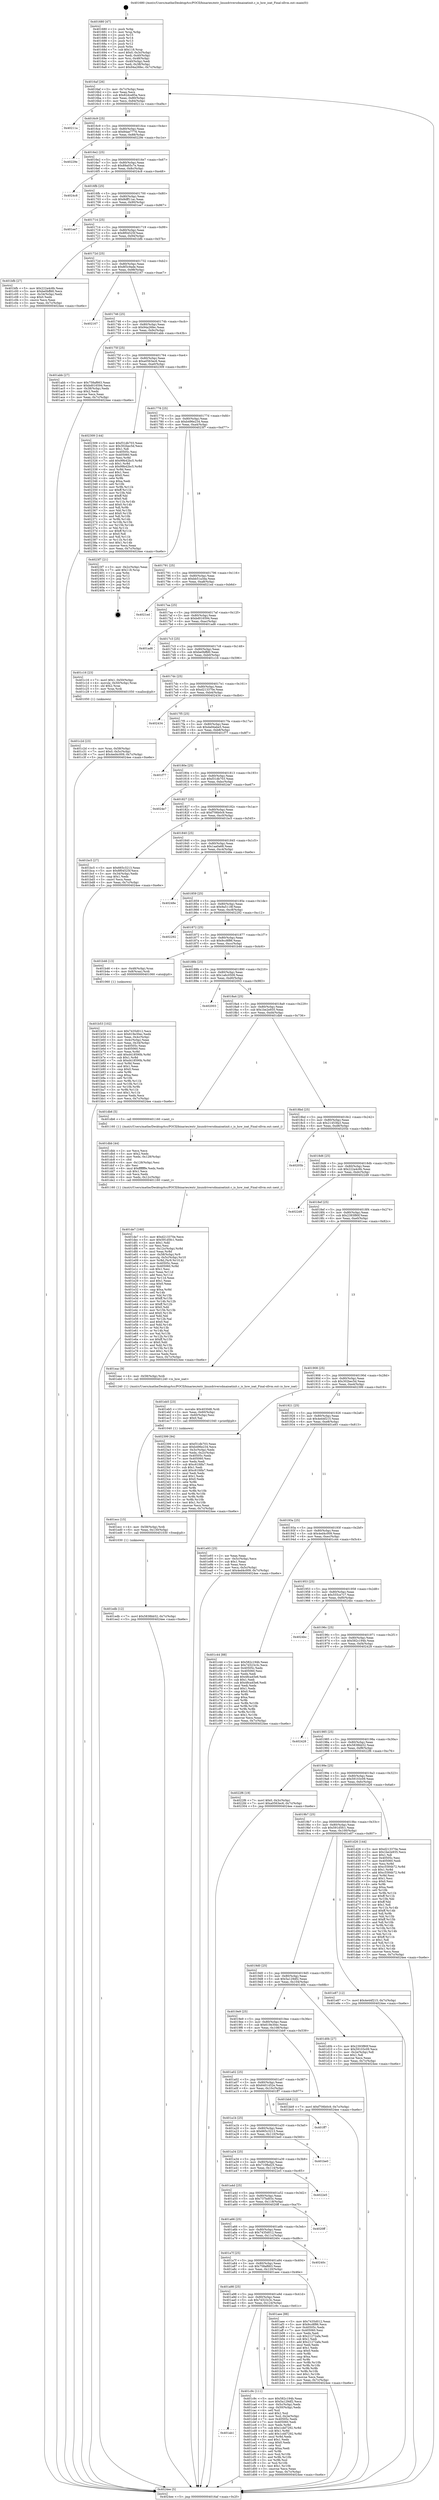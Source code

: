 digraph "0x401680" {
  label = "0x401680 (/mnt/c/Users/mathe/Desktop/tcc/POCII/binaries/extr_linuxdriversdmaioatinit.c_is_hsw_ioat_Final-ollvm.out::main(0))"
  labelloc = "t"
  node[shape=record]

  Entry [label="",width=0.3,height=0.3,shape=circle,fillcolor=black,style=filled]
  "0x4016af" [label="{
     0x4016af [26]\l
     | [instrs]\l
     &nbsp;&nbsp;0x4016af \<+3\>: mov -0x7c(%rbp),%eax\l
     &nbsp;&nbsp;0x4016b2 \<+2\>: mov %eax,%ecx\l
     &nbsp;&nbsp;0x4016b4 \<+6\>: sub $0x82dce85a,%ecx\l
     &nbsp;&nbsp;0x4016ba \<+3\>: mov %eax,-0x80(%rbp)\l
     &nbsp;&nbsp;0x4016bd \<+6\>: mov %ecx,-0x84(%rbp)\l
     &nbsp;&nbsp;0x4016c3 \<+6\>: je 000000000040211a \<main+0xa9a\>\l
  }"]
  "0x40211a" [label="{
     0x40211a\l
  }", style=dashed]
  "0x4016c9" [label="{
     0x4016c9 [25]\l
     | [instrs]\l
     &nbsp;&nbsp;0x4016c9 \<+5\>: jmp 00000000004016ce \<main+0x4e\>\l
     &nbsp;&nbsp;0x4016ce \<+3\>: mov -0x80(%rbp),%eax\l
     &nbsp;&nbsp;0x4016d1 \<+5\>: sub $0x84ae7776,%eax\l
     &nbsp;&nbsp;0x4016d6 \<+6\>: mov %eax,-0x88(%rbp)\l
     &nbsp;&nbsp;0x4016dc \<+6\>: je 000000000040229e \<main+0xc1e\>\l
  }"]
  Exit [label="",width=0.3,height=0.3,shape=circle,fillcolor=black,style=filled,peripheries=2]
  "0x40229e" [label="{
     0x40229e\l
  }", style=dashed]
  "0x4016e2" [label="{
     0x4016e2 [25]\l
     | [instrs]\l
     &nbsp;&nbsp;0x4016e2 \<+5\>: jmp 00000000004016e7 \<main+0x67\>\l
     &nbsp;&nbsp;0x4016e7 \<+3\>: mov -0x80(%rbp),%eax\l
     &nbsp;&nbsp;0x4016ea \<+5\>: sub $0x89a05c7e,%eax\l
     &nbsp;&nbsp;0x4016ef \<+6\>: mov %eax,-0x8c(%rbp)\l
     &nbsp;&nbsp;0x4016f5 \<+6\>: je 00000000004024c8 \<main+0xe48\>\l
  }"]
  "0x401edb" [label="{
     0x401edb [12]\l
     | [instrs]\l
     &nbsp;&nbsp;0x401edb \<+7\>: movl $0x5838bb52,-0x7c(%rbp)\l
     &nbsp;&nbsp;0x401ee2 \<+5\>: jmp 00000000004024ee \<main+0xe6e\>\l
  }"]
  "0x4024c8" [label="{
     0x4024c8\l
  }", style=dashed]
  "0x4016fb" [label="{
     0x4016fb [25]\l
     | [instrs]\l
     &nbsp;&nbsp;0x4016fb \<+5\>: jmp 0000000000401700 \<main+0x80\>\l
     &nbsp;&nbsp;0x401700 \<+3\>: mov -0x80(%rbp),%eax\l
     &nbsp;&nbsp;0x401703 \<+5\>: sub $0x8dff11ac,%eax\l
     &nbsp;&nbsp;0x401708 \<+6\>: mov %eax,-0x90(%rbp)\l
     &nbsp;&nbsp;0x40170e \<+6\>: je 0000000000401ee7 \<main+0x867\>\l
  }"]
  "0x401ecc" [label="{
     0x401ecc [15]\l
     | [instrs]\l
     &nbsp;&nbsp;0x401ecc \<+4\>: mov -0x58(%rbp),%rdi\l
     &nbsp;&nbsp;0x401ed0 \<+6\>: mov %eax,-0x130(%rbp)\l
     &nbsp;&nbsp;0x401ed6 \<+5\>: call 0000000000401030 \<free@plt\>\l
     | [calls]\l
     &nbsp;&nbsp;0x401030 \{1\} (unknown)\l
  }"]
  "0x401ee7" [label="{
     0x401ee7\l
  }", style=dashed]
  "0x401714" [label="{
     0x401714 [25]\l
     | [instrs]\l
     &nbsp;&nbsp;0x401714 \<+5\>: jmp 0000000000401719 \<main+0x99\>\l
     &nbsp;&nbsp;0x401719 \<+3\>: mov -0x80(%rbp),%eax\l
     &nbsp;&nbsp;0x40171c \<+5\>: sub $0x8f04525f,%eax\l
     &nbsp;&nbsp;0x401721 \<+6\>: mov %eax,-0x94(%rbp)\l
     &nbsp;&nbsp;0x401727 \<+6\>: je 0000000000401bfb \<main+0x57b\>\l
  }"]
  "0x401eb5" [label="{
     0x401eb5 [23]\l
     | [instrs]\l
     &nbsp;&nbsp;0x401eb5 \<+10\>: movabs $0x4030d6,%rdi\l
     &nbsp;&nbsp;0x401ebf \<+3\>: mov %eax,-0x60(%rbp)\l
     &nbsp;&nbsp;0x401ec2 \<+3\>: mov -0x60(%rbp),%esi\l
     &nbsp;&nbsp;0x401ec5 \<+2\>: mov $0x0,%al\l
     &nbsp;&nbsp;0x401ec7 \<+5\>: call 0000000000401040 \<printf@plt\>\l
     | [calls]\l
     &nbsp;&nbsp;0x401040 \{1\} (unknown)\l
  }"]
  "0x401bfb" [label="{
     0x401bfb [27]\l
     | [instrs]\l
     &nbsp;&nbsp;0x401bfb \<+5\>: mov $0x222a4c6b,%eax\l
     &nbsp;&nbsp;0x401c00 \<+5\>: mov $0xbe0bffd0,%ecx\l
     &nbsp;&nbsp;0x401c05 \<+3\>: mov -0x34(%rbp),%edx\l
     &nbsp;&nbsp;0x401c08 \<+3\>: cmp $0x0,%edx\l
     &nbsp;&nbsp;0x401c0b \<+3\>: cmove %ecx,%eax\l
     &nbsp;&nbsp;0x401c0e \<+3\>: mov %eax,-0x7c(%rbp)\l
     &nbsp;&nbsp;0x401c11 \<+5\>: jmp 00000000004024ee \<main+0xe6e\>\l
  }"]
  "0x40172d" [label="{
     0x40172d [25]\l
     | [instrs]\l
     &nbsp;&nbsp;0x40172d \<+5\>: jmp 0000000000401732 \<main+0xb2\>\l
     &nbsp;&nbsp;0x401732 \<+3\>: mov -0x80(%rbp),%eax\l
     &nbsp;&nbsp;0x401735 \<+5\>: sub $0x8f3c9ade,%eax\l
     &nbsp;&nbsp;0x40173a \<+6\>: mov %eax,-0x98(%rbp)\l
     &nbsp;&nbsp;0x401740 \<+6\>: je 0000000000402167 \<main+0xae7\>\l
  }"]
  "0x401de7" [label="{
     0x401de7 [160]\l
     | [instrs]\l
     &nbsp;&nbsp;0x401de7 \<+5\>: mov $0xd213370e,%ecx\l
     &nbsp;&nbsp;0x401dec \<+5\>: mov $0x591d5fc1,%edx\l
     &nbsp;&nbsp;0x401df1 \<+3\>: mov $0x1,%dil\l
     &nbsp;&nbsp;0x401df4 \<+2\>: xor %esi,%esi\l
     &nbsp;&nbsp;0x401df6 \<+7\>: mov -0x12c(%rbp),%r8d\l
     &nbsp;&nbsp;0x401dfd \<+4\>: imul %eax,%r8d\l
     &nbsp;&nbsp;0x401e01 \<+4\>: mov -0x58(%rbp),%r9\l
     &nbsp;&nbsp;0x401e05 \<+4\>: movslq -0x5c(%rbp),%r10\l
     &nbsp;&nbsp;0x401e09 \<+4\>: mov %r8d,(%r9,%r10,4)\l
     &nbsp;&nbsp;0x401e0d \<+7\>: mov 0x40505c,%eax\l
     &nbsp;&nbsp;0x401e14 \<+8\>: mov 0x405060,%r8d\l
     &nbsp;&nbsp;0x401e1c \<+3\>: sub $0x1,%esi\l
     &nbsp;&nbsp;0x401e1f \<+3\>: mov %eax,%r11d\l
     &nbsp;&nbsp;0x401e22 \<+3\>: add %esi,%r11d\l
     &nbsp;&nbsp;0x401e25 \<+4\>: imul %r11d,%eax\l
     &nbsp;&nbsp;0x401e29 \<+3\>: and $0x1,%eax\l
     &nbsp;&nbsp;0x401e2c \<+3\>: cmp $0x0,%eax\l
     &nbsp;&nbsp;0x401e2f \<+3\>: sete %bl\l
     &nbsp;&nbsp;0x401e32 \<+4\>: cmp $0xa,%r8d\l
     &nbsp;&nbsp;0x401e36 \<+4\>: setl %r14b\l
     &nbsp;&nbsp;0x401e3a \<+3\>: mov %bl,%r15b\l
     &nbsp;&nbsp;0x401e3d \<+4\>: xor $0xff,%r15b\l
     &nbsp;&nbsp;0x401e41 \<+3\>: mov %r14b,%r12b\l
     &nbsp;&nbsp;0x401e44 \<+4\>: xor $0xff,%r12b\l
     &nbsp;&nbsp;0x401e48 \<+4\>: xor $0x0,%dil\l
     &nbsp;&nbsp;0x401e4c \<+3\>: mov %r15b,%r13b\l
     &nbsp;&nbsp;0x401e4f \<+4\>: and $0x0,%r13b\l
     &nbsp;&nbsp;0x401e53 \<+3\>: and %dil,%bl\l
     &nbsp;&nbsp;0x401e56 \<+3\>: mov %r12b,%al\l
     &nbsp;&nbsp;0x401e59 \<+2\>: and $0x0,%al\l
     &nbsp;&nbsp;0x401e5b \<+3\>: and %dil,%r14b\l
     &nbsp;&nbsp;0x401e5e \<+3\>: or %bl,%r13b\l
     &nbsp;&nbsp;0x401e61 \<+3\>: or %r14b,%al\l
     &nbsp;&nbsp;0x401e64 \<+3\>: xor %al,%r13b\l
     &nbsp;&nbsp;0x401e67 \<+3\>: or %r12b,%r15b\l
     &nbsp;&nbsp;0x401e6a \<+4\>: xor $0xff,%r15b\l
     &nbsp;&nbsp;0x401e6e \<+4\>: or $0x0,%dil\l
     &nbsp;&nbsp;0x401e72 \<+3\>: and %dil,%r15b\l
     &nbsp;&nbsp;0x401e75 \<+3\>: or %r15b,%r13b\l
     &nbsp;&nbsp;0x401e78 \<+4\>: test $0x1,%r13b\l
     &nbsp;&nbsp;0x401e7c \<+3\>: cmovne %edx,%ecx\l
     &nbsp;&nbsp;0x401e7f \<+3\>: mov %ecx,-0x7c(%rbp)\l
     &nbsp;&nbsp;0x401e82 \<+5\>: jmp 00000000004024ee \<main+0xe6e\>\l
  }"]
  "0x402167" [label="{
     0x402167\l
  }", style=dashed]
  "0x401746" [label="{
     0x401746 [25]\l
     | [instrs]\l
     &nbsp;&nbsp;0x401746 \<+5\>: jmp 000000000040174b \<main+0xcb\>\l
     &nbsp;&nbsp;0x40174b \<+3\>: mov -0x80(%rbp),%eax\l
     &nbsp;&nbsp;0x40174e \<+5\>: sub $0x94a26fec,%eax\l
     &nbsp;&nbsp;0x401753 \<+6\>: mov %eax,-0x9c(%rbp)\l
     &nbsp;&nbsp;0x401759 \<+6\>: je 0000000000401abb \<main+0x43b\>\l
  }"]
  "0x401dbb" [label="{
     0x401dbb [44]\l
     | [instrs]\l
     &nbsp;&nbsp;0x401dbb \<+2\>: xor %ecx,%ecx\l
     &nbsp;&nbsp;0x401dbd \<+5\>: mov $0x2,%edx\l
     &nbsp;&nbsp;0x401dc2 \<+6\>: mov %edx,-0x128(%rbp)\l
     &nbsp;&nbsp;0x401dc8 \<+1\>: cltd\l
     &nbsp;&nbsp;0x401dc9 \<+6\>: mov -0x128(%rbp),%esi\l
     &nbsp;&nbsp;0x401dcf \<+2\>: idiv %esi\l
     &nbsp;&nbsp;0x401dd1 \<+6\>: imul $0xfffffffe,%edx,%edx\l
     &nbsp;&nbsp;0x401dd7 \<+3\>: sub $0x1,%ecx\l
     &nbsp;&nbsp;0x401dda \<+2\>: sub %ecx,%edx\l
     &nbsp;&nbsp;0x401ddc \<+6\>: mov %edx,-0x12c(%rbp)\l
     &nbsp;&nbsp;0x401de2 \<+5\>: call 0000000000401160 \<next_i\>\l
     | [calls]\l
     &nbsp;&nbsp;0x401160 \{1\} (/mnt/c/Users/mathe/Desktop/tcc/POCII/binaries/extr_linuxdriversdmaioatinit.c_is_hsw_ioat_Final-ollvm.out::next_i)\l
  }"]
  "0x401abb" [label="{
     0x401abb [27]\l
     | [instrs]\l
     &nbsp;&nbsp;0x401abb \<+5\>: mov $0x758af663,%eax\l
     &nbsp;&nbsp;0x401ac0 \<+5\>: mov $0xbd016594,%ecx\l
     &nbsp;&nbsp;0x401ac5 \<+3\>: mov -0x38(%rbp),%edx\l
     &nbsp;&nbsp;0x401ac8 \<+3\>: cmp $0x2,%edx\l
     &nbsp;&nbsp;0x401acb \<+3\>: cmovne %ecx,%eax\l
     &nbsp;&nbsp;0x401ace \<+3\>: mov %eax,-0x7c(%rbp)\l
     &nbsp;&nbsp;0x401ad1 \<+5\>: jmp 00000000004024ee \<main+0xe6e\>\l
  }"]
  "0x40175f" [label="{
     0x40175f [25]\l
     | [instrs]\l
     &nbsp;&nbsp;0x40175f \<+5\>: jmp 0000000000401764 \<main+0xe4\>\l
     &nbsp;&nbsp;0x401764 \<+3\>: mov -0x80(%rbp),%eax\l
     &nbsp;&nbsp;0x401767 \<+5\>: sub $0xa0563ec6,%eax\l
     &nbsp;&nbsp;0x40176c \<+6\>: mov %eax,-0xa0(%rbp)\l
     &nbsp;&nbsp;0x401772 \<+6\>: je 0000000000402309 \<main+0xc89\>\l
  }"]
  "0x4024ee" [label="{
     0x4024ee [5]\l
     | [instrs]\l
     &nbsp;&nbsp;0x4024ee \<+5\>: jmp 00000000004016af \<main+0x2f\>\l
  }"]
  "0x401680" [label="{
     0x401680 [47]\l
     | [instrs]\l
     &nbsp;&nbsp;0x401680 \<+1\>: push %rbp\l
     &nbsp;&nbsp;0x401681 \<+3\>: mov %rsp,%rbp\l
     &nbsp;&nbsp;0x401684 \<+2\>: push %r15\l
     &nbsp;&nbsp;0x401686 \<+2\>: push %r14\l
     &nbsp;&nbsp;0x401688 \<+2\>: push %r13\l
     &nbsp;&nbsp;0x40168a \<+2\>: push %r12\l
     &nbsp;&nbsp;0x40168c \<+1\>: push %rbx\l
     &nbsp;&nbsp;0x40168d \<+7\>: sub $0x118,%rsp\l
     &nbsp;&nbsp;0x401694 \<+7\>: movl $0x0,-0x3c(%rbp)\l
     &nbsp;&nbsp;0x40169b \<+3\>: mov %edi,-0x40(%rbp)\l
     &nbsp;&nbsp;0x40169e \<+4\>: mov %rsi,-0x48(%rbp)\l
     &nbsp;&nbsp;0x4016a2 \<+3\>: mov -0x40(%rbp),%edi\l
     &nbsp;&nbsp;0x4016a5 \<+3\>: mov %edi,-0x38(%rbp)\l
     &nbsp;&nbsp;0x4016a8 \<+7\>: movl $0x94a26fec,-0x7c(%rbp)\l
  }"]
  "0x401ab1" [label="{
     0x401ab1\l
  }", style=dashed]
  "0x402309" [label="{
     0x402309 [144]\l
     | [instrs]\l
     &nbsp;&nbsp;0x402309 \<+5\>: mov $0xf31db703,%eax\l
     &nbsp;&nbsp;0x40230e \<+5\>: mov $0x302bec5d,%ecx\l
     &nbsp;&nbsp;0x402313 \<+2\>: mov $0x1,%dl\l
     &nbsp;&nbsp;0x402315 \<+7\>: mov 0x40505c,%esi\l
     &nbsp;&nbsp;0x40231c \<+7\>: mov 0x405060,%edi\l
     &nbsp;&nbsp;0x402323 \<+3\>: mov %esi,%r8d\l
     &nbsp;&nbsp;0x402326 \<+7\>: add $0x99b42bc5,%r8d\l
     &nbsp;&nbsp;0x40232d \<+4\>: sub $0x1,%r8d\l
     &nbsp;&nbsp;0x402331 \<+7\>: sub $0x99b42bc5,%r8d\l
     &nbsp;&nbsp;0x402338 \<+4\>: imul %r8d,%esi\l
     &nbsp;&nbsp;0x40233c \<+3\>: and $0x1,%esi\l
     &nbsp;&nbsp;0x40233f \<+3\>: cmp $0x0,%esi\l
     &nbsp;&nbsp;0x402342 \<+4\>: sete %r9b\l
     &nbsp;&nbsp;0x402346 \<+3\>: cmp $0xa,%edi\l
     &nbsp;&nbsp;0x402349 \<+4\>: setl %r10b\l
     &nbsp;&nbsp;0x40234d \<+3\>: mov %r9b,%r11b\l
     &nbsp;&nbsp;0x402350 \<+4\>: xor $0xff,%r11b\l
     &nbsp;&nbsp;0x402354 \<+3\>: mov %r10b,%bl\l
     &nbsp;&nbsp;0x402357 \<+3\>: xor $0xff,%bl\l
     &nbsp;&nbsp;0x40235a \<+3\>: xor $0x0,%dl\l
     &nbsp;&nbsp;0x40235d \<+3\>: mov %r11b,%r14b\l
     &nbsp;&nbsp;0x402360 \<+4\>: and $0x0,%r14b\l
     &nbsp;&nbsp;0x402364 \<+3\>: and %dl,%r9b\l
     &nbsp;&nbsp;0x402367 \<+3\>: mov %bl,%r15b\l
     &nbsp;&nbsp;0x40236a \<+4\>: and $0x0,%r15b\l
     &nbsp;&nbsp;0x40236e \<+3\>: and %dl,%r10b\l
     &nbsp;&nbsp;0x402371 \<+3\>: or %r9b,%r14b\l
     &nbsp;&nbsp;0x402374 \<+3\>: or %r10b,%r15b\l
     &nbsp;&nbsp;0x402377 \<+3\>: xor %r15b,%r14b\l
     &nbsp;&nbsp;0x40237a \<+3\>: or %bl,%r11b\l
     &nbsp;&nbsp;0x40237d \<+4\>: xor $0xff,%r11b\l
     &nbsp;&nbsp;0x402381 \<+3\>: or $0x0,%dl\l
     &nbsp;&nbsp;0x402384 \<+3\>: and %dl,%r11b\l
     &nbsp;&nbsp;0x402387 \<+3\>: or %r11b,%r14b\l
     &nbsp;&nbsp;0x40238a \<+4\>: test $0x1,%r14b\l
     &nbsp;&nbsp;0x40238e \<+3\>: cmovne %ecx,%eax\l
     &nbsp;&nbsp;0x402391 \<+3\>: mov %eax,-0x7c(%rbp)\l
     &nbsp;&nbsp;0x402394 \<+5\>: jmp 00000000004024ee \<main+0xe6e\>\l
  }"]
  "0x401778" [label="{
     0x401778 [25]\l
     | [instrs]\l
     &nbsp;&nbsp;0x401778 \<+5\>: jmp 000000000040177d \<main+0xfd\>\l
     &nbsp;&nbsp;0x40177d \<+3\>: mov -0x80(%rbp),%eax\l
     &nbsp;&nbsp;0x401780 \<+5\>: sub $0xb496e234,%eax\l
     &nbsp;&nbsp;0x401785 \<+6\>: mov %eax,-0xa4(%rbp)\l
     &nbsp;&nbsp;0x40178b \<+6\>: je 00000000004023f7 \<main+0xd77\>\l
  }"]
  "0x401c9c" [label="{
     0x401c9c [111]\l
     | [instrs]\l
     &nbsp;&nbsp;0x401c9c \<+5\>: mov $0x582c194b,%eax\l
     &nbsp;&nbsp;0x401ca1 \<+5\>: mov $0x5a129df2,%ecx\l
     &nbsp;&nbsp;0x401ca6 \<+3\>: mov -0x5c(%rbp),%edx\l
     &nbsp;&nbsp;0x401ca9 \<+3\>: cmp -0x50(%rbp),%edx\l
     &nbsp;&nbsp;0x401cac \<+4\>: setl %sil\l
     &nbsp;&nbsp;0x401cb0 \<+4\>: and $0x1,%sil\l
     &nbsp;&nbsp;0x401cb4 \<+4\>: mov %sil,-0x2e(%rbp)\l
     &nbsp;&nbsp;0x401cb8 \<+7\>: mov 0x40505c,%edx\l
     &nbsp;&nbsp;0x401cbf \<+7\>: mov 0x405060,%edi\l
     &nbsp;&nbsp;0x401cc6 \<+3\>: mov %edx,%r8d\l
     &nbsp;&nbsp;0x401cc9 \<+7\>: sub $0x1cdd7292,%r8d\l
     &nbsp;&nbsp;0x401cd0 \<+4\>: sub $0x1,%r8d\l
     &nbsp;&nbsp;0x401cd4 \<+7\>: add $0x1cdd7292,%r8d\l
     &nbsp;&nbsp;0x401cdb \<+4\>: imul %r8d,%edx\l
     &nbsp;&nbsp;0x401cdf \<+3\>: and $0x1,%edx\l
     &nbsp;&nbsp;0x401ce2 \<+3\>: cmp $0x0,%edx\l
     &nbsp;&nbsp;0x401ce5 \<+4\>: sete %sil\l
     &nbsp;&nbsp;0x401ce9 \<+3\>: cmp $0xa,%edi\l
     &nbsp;&nbsp;0x401cec \<+4\>: setl %r9b\l
     &nbsp;&nbsp;0x401cf0 \<+3\>: mov %sil,%r10b\l
     &nbsp;&nbsp;0x401cf3 \<+3\>: and %r9b,%r10b\l
     &nbsp;&nbsp;0x401cf6 \<+3\>: xor %r9b,%sil\l
     &nbsp;&nbsp;0x401cf9 \<+3\>: or %sil,%r10b\l
     &nbsp;&nbsp;0x401cfc \<+4\>: test $0x1,%r10b\l
     &nbsp;&nbsp;0x401d00 \<+3\>: cmovne %ecx,%eax\l
     &nbsp;&nbsp;0x401d03 \<+3\>: mov %eax,-0x7c(%rbp)\l
     &nbsp;&nbsp;0x401d06 \<+5\>: jmp 00000000004024ee \<main+0xe6e\>\l
  }"]
  "0x4023f7" [label="{
     0x4023f7 [21]\l
     | [instrs]\l
     &nbsp;&nbsp;0x4023f7 \<+3\>: mov -0x2c(%rbp),%eax\l
     &nbsp;&nbsp;0x4023fa \<+7\>: add $0x118,%rsp\l
     &nbsp;&nbsp;0x402401 \<+1\>: pop %rbx\l
     &nbsp;&nbsp;0x402402 \<+2\>: pop %r12\l
     &nbsp;&nbsp;0x402404 \<+2\>: pop %r13\l
     &nbsp;&nbsp;0x402406 \<+2\>: pop %r14\l
     &nbsp;&nbsp;0x402408 \<+2\>: pop %r15\l
     &nbsp;&nbsp;0x40240a \<+1\>: pop %rbp\l
     &nbsp;&nbsp;0x40240b \<+1\>: ret\l
  }"]
  "0x401791" [label="{
     0x401791 [25]\l
     | [instrs]\l
     &nbsp;&nbsp;0x401791 \<+5\>: jmp 0000000000401796 \<main+0x116\>\l
     &nbsp;&nbsp;0x401796 \<+3\>: mov -0x80(%rbp),%eax\l
     &nbsp;&nbsp;0x401799 \<+5\>: sub $0xbb51a3da,%eax\l
     &nbsp;&nbsp;0x40179e \<+6\>: mov %eax,-0xa8(%rbp)\l
     &nbsp;&nbsp;0x4017a4 \<+6\>: je 00000000004021ed \<main+0xb6d\>\l
  }"]
  "0x401c2d" [label="{
     0x401c2d [23]\l
     | [instrs]\l
     &nbsp;&nbsp;0x401c2d \<+4\>: mov %rax,-0x58(%rbp)\l
     &nbsp;&nbsp;0x401c31 \<+7\>: movl $0x0,-0x5c(%rbp)\l
     &nbsp;&nbsp;0x401c38 \<+7\>: movl $0x4ed4c009,-0x7c(%rbp)\l
     &nbsp;&nbsp;0x401c3f \<+5\>: jmp 00000000004024ee \<main+0xe6e\>\l
  }"]
  "0x4021ed" [label="{
     0x4021ed\l
  }", style=dashed]
  "0x4017aa" [label="{
     0x4017aa [25]\l
     | [instrs]\l
     &nbsp;&nbsp;0x4017aa \<+5\>: jmp 00000000004017af \<main+0x12f\>\l
     &nbsp;&nbsp;0x4017af \<+3\>: mov -0x80(%rbp),%eax\l
     &nbsp;&nbsp;0x4017b2 \<+5\>: sub $0xbd016594,%eax\l
     &nbsp;&nbsp;0x4017b7 \<+6\>: mov %eax,-0xac(%rbp)\l
     &nbsp;&nbsp;0x4017bd \<+6\>: je 0000000000401ad6 \<main+0x456\>\l
  }"]
  "0x401b53" [label="{
     0x401b53 [102]\l
     | [instrs]\l
     &nbsp;&nbsp;0x401b53 \<+5\>: mov $0x7435d012,%ecx\l
     &nbsp;&nbsp;0x401b58 \<+5\>: mov $0x619e30ec,%edx\l
     &nbsp;&nbsp;0x401b5d \<+3\>: mov %eax,-0x4c(%rbp)\l
     &nbsp;&nbsp;0x401b60 \<+3\>: mov -0x4c(%rbp),%eax\l
     &nbsp;&nbsp;0x401b63 \<+3\>: mov %eax,-0x34(%rbp)\l
     &nbsp;&nbsp;0x401b66 \<+7\>: mov 0x40505c,%eax\l
     &nbsp;&nbsp;0x401b6d \<+7\>: mov 0x405060,%esi\l
     &nbsp;&nbsp;0x401b74 \<+3\>: mov %eax,%r8d\l
     &nbsp;&nbsp;0x401b77 \<+7\>: add $0xd418590b,%r8d\l
     &nbsp;&nbsp;0x401b7e \<+4\>: sub $0x1,%r8d\l
     &nbsp;&nbsp;0x401b82 \<+7\>: sub $0xd418590b,%r8d\l
     &nbsp;&nbsp;0x401b89 \<+4\>: imul %r8d,%eax\l
     &nbsp;&nbsp;0x401b8d \<+3\>: and $0x1,%eax\l
     &nbsp;&nbsp;0x401b90 \<+3\>: cmp $0x0,%eax\l
     &nbsp;&nbsp;0x401b93 \<+4\>: sete %r9b\l
     &nbsp;&nbsp;0x401b97 \<+3\>: cmp $0xa,%esi\l
     &nbsp;&nbsp;0x401b9a \<+4\>: setl %r10b\l
     &nbsp;&nbsp;0x401b9e \<+3\>: mov %r9b,%r11b\l
     &nbsp;&nbsp;0x401ba1 \<+3\>: and %r10b,%r11b\l
     &nbsp;&nbsp;0x401ba4 \<+3\>: xor %r10b,%r9b\l
     &nbsp;&nbsp;0x401ba7 \<+3\>: or %r9b,%r11b\l
     &nbsp;&nbsp;0x401baa \<+4\>: test $0x1,%r11b\l
     &nbsp;&nbsp;0x401bae \<+3\>: cmovne %edx,%ecx\l
     &nbsp;&nbsp;0x401bb1 \<+3\>: mov %ecx,-0x7c(%rbp)\l
     &nbsp;&nbsp;0x401bb4 \<+5\>: jmp 00000000004024ee \<main+0xe6e\>\l
  }"]
  "0x401ad6" [label="{
     0x401ad6\l
  }", style=dashed]
  "0x4017c3" [label="{
     0x4017c3 [25]\l
     | [instrs]\l
     &nbsp;&nbsp;0x4017c3 \<+5\>: jmp 00000000004017c8 \<main+0x148\>\l
     &nbsp;&nbsp;0x4017c8 \<+3\>: mov -0x80(%rbp),%eax\l
     &nbsp;&nbsp;0x4017cb \<+5\>: sub $0xbe0bffd0,%eax\l
     &nbsp;&nbsp;0x4017d0 \<+6\>: mov %eax,-0xb0(%rbp)\l
     &nbsp;&nbsp;0x4017d6 \<+6\>: je 0000000000401c16 \<main+0x596\>\l
  }"]
  "0x401a98" [label="{
     0x401a98 [25]\l
     | [instrs]\l
     &nbsp;&nbsp;0x401a98 \<+5\>: jmp 0000000000401a9d \<main+0x41d\>\l
     &nbsp;&nbsp;0x401a9d \<+3\>: mov -0x80(%rbp),%eax\l
     &nbsp;&nbsp;0x401aa0 \<+5\>: sub $0x7d323c3c,%eax\l
     &nbsp;&nbsp;0x401aa5 \<+6\>: mov %eax,-0x124(%rbp)\l
     &nbsp;&nbsp;0x401aab \<+6\>: je 0000000000401c9c \<main+0x61c\>\l
  }"]
  "0x401c16" [label="{
     0x401c16 [23]\l
     | [instrs]\l
     &nbsp;&nbsp;0x401c16 \<+7\>: movl $0x1,-0x50(%rbp)\l
     &nbsp;&nbsp;0x401c1d \<+4\>: movslq -0x50(%rbp),%rax\l
     &nbsp;&nbsp;0x401c21 \<+4\>: shl $0x2,%rax\l
     &nbsp;&nbsp;0x401c25 \<+3\>: mov %rax,%rdi\l
     &nbsp;&nbsp;0x401c28 \<+5\>: call 0000000000401050 \<malloc@plt\>\l
     | [calls]\l
     &nbsp;&nbsp;0x401050 \{1\} (unknown)\l
  }"]
  "0x4017dc" [label="{
     0x4017dc [25]\l
     | [instrs]\l
     &nbsp;&nbsp;0x4017dc \<+5\>: jmp 00000000004017e1 \<main+0x161\>\l
     &nbsp;&nbsp;0x4017e1 \<+3\>: mov -0x80(%rbp),%eax\l
     &nbsp;&nbsp;0x4017e4 \<+5\>: sub $0xd213370e,%eax\l
     &nbsp;&nbsp;0x4017e9 \<+6\>: mov %eax,-0xb4(%rbp)\l
     &nbsp;&nbsp;0x4017ef \<+6\>: je 0000000000402434 \<main+0xdb4\>\l
  }"]
  "0x401aee" [label="{
     0x401aee [88]\l
     | [instrs]\l
     &nbsp;&nbsp;0x401aee \<+5\>: mov $0x7435d012,%eax\l
     &nbsp;&nbsp;0x401af3 \<+5\>: mov $0x9cc8f86,%ecx\l
     &nbsp;&nbsp;0x401af8 \<+7\>: mov 0x40505c,%edx\l
     &nbsp;&nbsp;0x401aff \<+7\>: mov 0x405060,%esi\l
     &nbsp;&nbsp;0x401b06 \<+2\>: mov %edx,%edi\l
     &nbsp;&nbsp;0x401b08 \<+6\>: sub $0x21272afa,%edi\l
     &nbsp;&nbsp;0x401b0e \<+3\>: sub $0x1,%edi\l
     &nbsp;&nbsp;0x401b11 \<+6\>: add $0x21272afa,%edi\l
     &nbsp;&nbsp;0x401b17 \<+3\>: imul %edi,%edx\l
     &nbsp;&nbsp;0x401b1a \<+3\>: and $0x1,%edx\l
     &nbsp;&nbsp;0x401b1d \<+3\>: cmp $0x0,%edx\l
     &nbsp;&nbsp;0x401b20 \<+4\>: sete %r8b\l
     &nbsp;&nbsp;0x401b24 \<+3\>: cmp $0xa,%esi\l
     &nbsp;&nbsp;0x401b27 \<+4\>: setl %r9b\l
     &nbsp;&nbsp;0x401b2b \<+3\>: mov %r8b,%r10b\l
     &nbsp;&nbsp;0x401b2e \<+3\>: and %r9b,%r10b\l
     &nbsp;&nbsp;0x401b31 \<+3\>: xor %r9b,%r8b\l
     &nbsp;&nbsp;0x401b34 \<+3\>: or %r8b,%r10b\l
     &nbsp;&nbsp;0x401b37 \<+4\>: test $0x1,%r10b\l
     &nbsp;&nbsp;0x401b3b \<+3\>: cmovne %ecx,%eax\l
     &nbsp;&nbsp;0x401b3e \<+3\>: mov %eax,-0x7c(%rbp)\l
     &nbsp;&nbsp;0x401b41 \<+5\>: jmp 00000000004024ee \<main+0xe6e\>\l
  }"]
  "0x402434" [label="{
     0x402434\l
  }", style=dashed]
  "0x4017f5" [label="{
     0x4017f5 [25]\l
     | [instrs]\l
     &nbsp;&nbsp;0x4017f5 \<+5\>: jmp 00000000004017fa \<main+0x17a\>\l
     &nbsp;&nbsp;0x4017fa \<+3\>: mov -0x80(%rbp),%eax\l
     &nbsp;&nbsp;0x4017fd \<+5\>: sub $0xda94abe5,%eax\l
     &nbsp;&nbsp;0x401802 \<+6\>: mov %eax,-0xb8(%rbp)\l
     &nbsp;&nbsp;0x401808 \<+6\>: je 0000000000401f77 \<main+0x8f7\>\l
  }"]
  "0x401a7f" [label="{
     0x401a7f [25]\l
     | [instrs]\l
     &nbsp;&nbsp;0x401a7f \<+5\>: jmp 0000000000401a84 \<main+0x404\>\l
     &nbsp;&nbsp;0x401a84 \<+3\>: mov -0x80(%rbp),%eax\l
     &nbsp;&nbsp;0x401a87 \<+5\>: sub $0x758af663,%eax\l
     &nbsp;&nbsp;0x401a8c \<+6\>: mov %eax,-0x120(%rbp)\l
     &nbsp;&nbsp;0x401a92 \<+6\>: je 0000000000401aee \<main+0x46e\>\l
  }"]
  "0x401f77" [label="{
     0x401f77\l
  }", style=dashed]
  "0x40180e" [label="{
     0x40180e [25]\l
     | [instrs]\l
     &nbsp;&nbsp;0x40180e \<+5\>: jmp 0000000000401813 \<main+0x193\>\l
     &nbsp;&nbsp;0x401813 \<+3\>: mov -0x80(%rbp),%eax\l
     &nbsp;&nbsp;0x401816 \<+5\>: sub $0xf31db703,%eax\l
     &nbsp;&nbsp;0x40181b \<+6\>: mov %eax,-0xbc(%rbp)\l
     &nbsp;&nbsp;0x401821 \<+6\>: je 00000000004024e7 \<main+0xe67\>\l
  }"]
  "0x40240c" [label="{
     0x40240c\l
  }", style=dashed]
  "0x4024e7" [label="{
     0x4024e7\l
  }", style=dashed]
  "0x401827" [label="{
     0x401827 [25]\l
     | [instrs]\l
     &nbsp;&nbsp;0x401827 \<+5\>: jmp 000000000040182c \<main+0x1ac\>\l
     &nbsp;&nbsp;0x40182c \<+3\>: mov -0x80(%rbp),%eax\l
     &nbsp;&nbsp;0x40182f \<+5\>: sub $0xf706b0c9,%eax\l
     &nbsp;&nbsp;0x401834 \<+6\>: mov %eax,-0xc0(%rbp)\l
     &nbsp;&nbsp;0x40183a \<+6\>: je 0000000000401bc5 \<main+0x545\>\l
  }"]
  "0x401a66" [label="{
     0x401a66 [25]\l
     | [instrs]\l
     &nbsp;&nbsp;0x401a66 \<+5\>: jmp 0000000000401a6b \<main+0x3eb\>\l
     &nbsp;&nbsp;0x401a6b \<+3\>: mov -0x80(%rbp),%eax\l
     &nbsp;&nbsp;0x401a6e \<+5\>: sub $0x7435d012,%eax\l
     &nbsp;&nbsp;0x401a73 \<+6\>: mov %eax,-0x11c(%rbp)\l
     &nbsp;&nbsp;0x401a79 \<+6\>: je 000000000040240c \<main+0xd8c\>\l
  }"]
  "0x401bc5" [label="{
     0x401bc5 [27]\l
     | [instrs]\l
     &nbsp;&nbsp;0x401bc5 \<+5\>: mov $0x665c3213,%eax\l
     &nbsp;&nbsp;0x401bca \<+5\>: mov $0x8f04525f,%ecx\l
     &nbsp;&nbsp;0x401bcf \<+3\>: mov -0x34(%rbp),%edx\l
     &nbsp;&nbsp;0x401bd2 \<+3\>: cmp $0x1,%edx\l
     &nbsp;&nbsp;0x401bd5 \<+3\>: cmovl %ecx,%eax\l
     &nbsp;&nbsp;0x401bd8 \<+3\>: mov %eax,-0x7c(%rbp)\l
     &nbsp;&nbsp;0x401bdb \<+5\>: jmp 00000000004024ee \<main+0xe6e\>\l
  }"]
  "0x401840" [label="{
     0x401840 [25]\l
     | [instrs]\l
     &nbsp;&nbsp;0x401840 \<+5\>: jmp 0000000000401845 \<main+0x1c5\>\l
     &nbsp;&nbsp;0x401845 \<+3\>: mov -0x80(%rbp),%eax\l
     &nbsp;&nbsp;0x401848 \<+5\>: sub $0x1aa0a68,%eax\l
     &nbsp;&nbsp;0x40184d \<+6\>: mov %eax,-0xc4(%rbp)\l
     &nbsp;&nbsp;0x401853 \<+6\>: je 000000000040248e \<main+0xe0e\>\l
  }"]
  "0x4020ff" [label="{
     0x4020ff\l
  }", style=dashed]
  "0x40248e" [label="{
     0x40248e\l
  }", style=dashed]
  "0x401859" [label="{
     0x401859 [25]\l
     | [instrs]\l
     &nbsp;&nbsp;0x401859 \<+5\>: jmp 000000000040185e \<main+0x1de\>\l
     &nbsp;&nbsp;0x40185e \<+3\>: mov -0x80(%rbp),%eax\l
     &nbsp;&nbsp;0x401861 \<+5\>: sub $0x9a5118f,%eax\l
     &nbsp;&nbsp;0x401866 \<+6\>: mov %eax,-0xc8(%rbp)\l
     &nbsp;&nbsp;0x40186c \<+6\>: je 0000000000402292 \<main+0xc12\>\l
  }"]
  "0x401a4d" [label="{
     0x401a4d [25]\l
     | [instrs]\l
     &nbsp;&nbsp;0x401a4d \<+5\>: jmp 0000000000401a52 \<main+0x3d2\>\l
     &nbsp;&nbsp;0x401a52 \<+3\>: mov -0x80(%rbp),%eax\l
     &nbsp;&nbsp;0x401a55 \<+5\>: sub $0x737bd03c,%eax\l
     &nbsp;&nbsp;0x401a5a \<+6\>: mov %eax,-0x118(%rbp)\l
     &nbsp;&nbsp;0x401a60 \<+6\>: je 00000000004020ff \<main+0xa7f\>\l
  }"]
  "0x402292" [label="{
     0x402292\l
  }", style=dashed]
  "0x401872" [label="{
     0x401872 [25]\l
     | [instrs]\l
     &nbsp;&nbsp;0x401872 \<+5\>: jmp 0000000000401877 \<main+0x1f7\>\l
     &nbsp;&nbsp;0x401877 \<+3\>: mov -0x80(%rbp),%eax\l
     &nbsp;&nbsp;0x40187a \<+5\>: sub $0x9cc8f86,%eax\l
     &nbsp;&nbsp;0x40187f \<+6\>: mov %eax,-0xcc(%rbp)\l
     &nbsp;&nbsp;0x401885 \<+6\>: je 0000000000401b46 \<main+0x4c6\>\l
  }"]
  "0x4022e5" [label="{
     0x4022e5\l
  }", style=dashed]
  "0x401b46" [label="{
     0x401b46 [13]\l
     | [instrs]\l
     &nbsp;&nbsp;0x401b46 \<+4\>: mov -0x48(%rbp),%rax\l
     &nbsp;&nbsp;0x401b4a \<+4\>: mov 0x8(%rax),%rdi\l
     &nbsp;&nbsp;0x401b4e \<+5\>: call 0000000000401060 \<atoi@plt\>\l
     | [calls]\l
     &nbsp;&nbsp;0x401060 \{1\} (unknown)\l
  }"]
  "0x40188b" [label="{
     0x40188b [25]\l
     | [instrs]\l
     &nbsp;&nbsp;0x40188b \<+5\>: jmp 0000000000401890 \<main+0x210\>\l
     &nbsp;&nbsp;0x401890 \<+3\>: mov -0x80(%rbp),%eax\l
     &nbsp;&nbsp;0x401893 \<+5\>: sub $0x1a6c0509,%eax\l
     &nbsp;&nbsp;0x401898 \<+6\>: mov %eax,-0xd0(%rbp)\l
     &nbsp;&nbsp;0x40189e \<+6\>: je 0000000000402003 \<main+0x983\>\l
  }"]
  "0x401a34" [label="{
     0x401a34 [25]\l
     | [instrs]\l
     &nbsp;&nbsp;0x401a34 \<+5\>: jmp 0000000000401a39 \<main+0x3b9\>\l
     &nbsp;&nbsp;0x401a39 \<+3\>: mov -0x80(%rbp),%eax\l
     &nbsp;&nbsp;0x401a3c \<+5\>: sub $0x710fbd25,%eax\l
     &nbsp;&nbsp;0x401a41 \<+6\>: mov %eax,-0x114(%rbp)\l
     &nbsp;&nbsp;0x401a47 \<+6\>: je 00000000004022e5 \<main+0xc65\>\l
  }"]
  "0x402003" [label="{
     0x402003\l
  }", style=dashed]
  "0x4018a4" [label="{
     0x4018a4 [25]\l
     | [instrs]\l
     &nbsp;&nbsp;0x4018a4 \<+5\>: jmp 00000000004018a9 \<main+0x229\>\l
     &nbsp;&nbsp;0x4018a9 \<+3\>: mov -0x80(%rbp),%eax\l
     &nbsp;&nbsp;0x4018ac \<+5\>: sub $0x1be2e935,%eax\l
     &nbsp;&nbsp;0x4018b1 \<+6\>: mov %eax,-0xd4(%rbp)\l
     &nbsp;&nbsp;0x4018b7 \<+6\>: je 0000000000401db6 \<main+0x736\>\l
  }"]
  "0x401be0" [label="{
     0x401be0\l
  }", style=dashed]
  "0x401db6" [label="{
     0x401db6 [5]\l
     | [instrs]\l
     &nbsp;&nbsp;0x401db6 \<+5\>: call 0000000000401160 \<next_i\>\l
     | [calls]\l
     &nbsp;&nbsp;0x401160 \{1\} (/mnt/c/Users/mathe/Desktop/tcc/POCII/binaries/extr_linuxdriversdmaioatinit.c_is_hsw_ioat_Final-ollvm.out::next_i)\l
  }"]
  "0x4018bd" [label="{
     0x4018bd [25]\l
     | [instrs]\l
     &nbsp;&nbsp;0x4018bd \<+5\>: jmp 00000000004018c2 \<main+0x242\>\l
     &nbsp;&nbsp;0x4018c2 \<+3\>: mov -0x80(%rbp),%eax\l
     &nbsp;&nbsp;0x4018c5 \<+5\>: sub $0x21453fa3,%eax\l
     &nbsp;&nbsp;0x4018ca \<+6\>: mov %eax,-0xd8(%rbp)\l
     &nbsp;&nbsp;0x4018d0 \<+6\>: je 000000000040205b \<main+0x9db\>\l
  }"]
  "0x401a1b" [label="{
     0x401a1b [25]\l
     | [instrs]\l
     &nbsp;&nbsp;0x401a1b \<+5\>: jmp 0000000000401a20 \<main+0x3a0\>\l
     &nbsp;&nbsp;0x401a20 \<+3\>: mov -0x80(%rbp),%eax\l
     &nbsp;&nbsp;0x401a23 \<+5\>: sub $0x665c3213,%eax\l
     &nbsp;&nbsp;0x401a28 \<+6\>: mov %eax,-0x110(%rbp)\l
     &nbsp;&nbsp;0x401a2e \<+6\>: je 0000000000401be0 \<main+0x560\>\l
  }"]
  "0x40205b" [label="{
     0x40205b\l
  }", style=dashed]
  "0x4018d6" [label="{
     0x4018d6 [25]\l
     | [instrs]\l
     &nbsp;&nbsp;0x4018d6 \<+5\>: jmp 00000000004018db \<main+0x25b\>\l
     &nbsp;&nbsp;0x4018db \<+3\>: mov -0x80(%rbp),%eax\l
     &nbsp;&nbsp;0x4018de \<+5\>: sub $0x222a4c6b,%eax\l
     &nbsp;&nbsp;0x4018e3 \<+6\>: mov %eax,-0xdc(%rbp)\l
     &nbsp;&nbsp;0x4018e9 \<+6\>: je 00000000004022d9 \<main+0xc59\>\l
  }"]
  "0x401ff7" [label="{
     0x401ff7\l
  }", style=dashed]
  "0x4022d9" [label="{
     0x4022d9\l
  }", style=dashed]
  "0x4018ef" [label="{
     0x4018ef [25]\l
     | [instrs]\l
     &nbsp;&nbsp;0x4018ef \<+5\>: jmp 00000000004018f4 \<main+0x274\>\l
     &nbsp;&nbsp;0x4018f4 \<+3\>: mov -0x80(%rbp),%eax\l
     &nbsp;&nbsp;0x4018f7 \<+5\>: sub $0x2393f80f,%eax\l
     &nbsp;&nbsp;0x4018fc \<+6\>: mov %eax,-0xe0(%rbp)\l
     &nbsp;&nbsp;0x401902 \<+6\>: je 0000000000401eac \<main+0x82c\>\l
  }"]
  "0x401a02" [label="{
     0x401a02 [25]\l
     | [instrs]\l
     &nbsp;&nbsp;0x401a02 \<+5\>: jmp 0000000000401a07 \<main+0x387\>\l
     &nbsp;&nbsp;0x401a07 \<+3\>: mov -0x80(%rbp),%eax\l
     &nbsp;&nbsp;0x401a0a \<+5\>: sub $0x6401452e,%eax\l
     &nbsp;&nbsp;0x401a0f \<+6\>: mov %eax,-0x10c(%rbp)\l
     &nbsp;&nbsp;0x401a15 \<+6\>: je 0000000000401ff7 \<main+0x977\>\l
  }"]
  "0x401eac" [label="{
     0x401eac [9]\l
     | [instrs]\l
     &nbsp;&nbsp;0x401eac \<+4\>: mov -0x58(%rbp),%rdi\l
     &nbsp;&nbsp;0x401eb0 \<+5\>: call 0000000000401240 \<is_hsw_ioat\>\l
     | [calls]\l
     &nbsp;&nbsp;0x401240 \{1\} (/mnt/c/Users/mathe/Desktop/tcc/POCII/binaries/extr_linuxdriversdmaioatinit.c_is_hsw_ioat_Final-ollvm.out::is_hsw_ioat)\l
  }"]
  "0x401908" [label="{
     0x401908 [25]\l
     | [instrs]\l
     &nbsp;&nbsp;0x401908 \<+5\>: jmp 000000000040190d \<main+0x28d\>\l
     &nbsp;&nbsp;0x40190d \<+3\>: mov -0x80(%rbp),%eax\l
     &nbsp;&nbsp;0x401910 \<+5\>: sub $0x302bec5d,%eax\l
     &nbsp;&nbsp;0x401915 \<+6\>: mov %eax,-0xe4(%rbp)\l
     &nbsp;&nbsp;0x40191b \<+6\>: je 0000000000402399 \<main+0xd19\>\l
  }"]
  "0x401bb9" [label="{
     0x401bb9 [12]\l
     | [instrs]\l
     &nbsp;&nbsp;0x401bb9 \<+7\>: movl $0xf706b0c9,-0x7c(%rbp)\l
     &nbsp;&nbsp;0x401bc0 \<+5\>: jmp 00000000004024ee \<main+0xe6e\>\l
  }"]
  "0x402399" [label="{
     0x402399 [94]\l
     | [instrs]\l
     &nbsp;&nbsp;0x402399 \<+5\>: mov $0xf31db703,%eax\l
     &nbsp;&nbsp;0x40239e \<+5\>: mov $0xb496e234,%ecx\l
     &nbsp;&nbsp;0x4023a3 \<+3\>: mov -0x3c(%rbp),%edx\l
     &nbsp;&nbsp;0x4023a6 \<+3\>: mov %edx,-0x2c(%rbp)\l
     &nbsp;&nbsp;0x4023a9 \<+7\>: mov 0x40505c,%edx\l
     &nbsp;&nbsp;0x4023b0 \<+7\>: mov 0x405060,%esi\l
     &nbsp;&nbsp;0x4023b7 \<+2\>: mov %edx,%edi\l
     &nbsp;&nbsp;0x4023b9 \<+6\>: sub $0xc61fdfa7,%edi\l
     &nbsp;&nbsp;0x4023bf \<+3\>: sub $0x1,%edi\l
     &nbsp;&nbsp;0x4023c2 \<+6\>: add $0xc61fdfa7,%edi\l
     &nbsp;&nbsp;0x4023c8 \<+3\>: imul %edi,%edx\l
     &nbsp;&nbsp;0x4023cb \<+3\>: and $0x1,%edx\l
     &nbsp;&nbsp;0x4023ce \<+3\>: cmp $0x0,%edx\l
     &nbsp;&nbsp;0x4023d1 \<+4\>: sete %r8b\l
     &nbsp;&nbsp;0x4023d5 \<+3\>: cmp $0xa,%esi\l
     &nbsp;&nbsp;0x4023d8 \<+4\>: setl %r9b\l
     &nbsp;&nbsp;0x4023dc \<+3\>: mov %r8b,%r10b\l
     &nbsp;&nbsp;0x4023df \<+3\>: and %r9b,%r10b\l
     &nbsp;&nbsp;0x4023e2 \<+3\>: xor %r9b,%r8b\l
     &nbsp;&nbsp;0x4023e5 \<+3\>: or %r8b,%r10b\l
     &nbsp;&nbsp;0x4023e8 \<+4\>: test $0x1,%r10b\l
     &nbsp;&nbsp;0x4023ec \<+3\>: cmovne %ecx,%eax\l
     &nbsp;&nbsp;0x4023ef \<+3\>: mov %eax,-0x7c(%rbp)\l
     &nbsp;&nbsp;0x4023f2 \<+5\>: jmp 00000000004024ee \<main+0xe6e\>\l
  }"]
  "0x401921" [label="{
     0x401921 [25]\l
     | [instrs]\l
     &nbsp;&nbsp;0x401921 \<+5\>: jmp 0000000000401926 \<main+0x2a6\>\l
     &nbsp;&nbsp;0x401926 \<+3\>: mov -0x80(%rbp),%eax\l
     &nbsp;&nbsp;0x401929 \<+5\>: sub $0x4e44f215,%eax\l
     &nbsp;&nbsp;0x40192e \<+6\>: mov %eax,-0xe8(%rbp)\l
     &nbsp;&nbsp;0x401934 \<+6\>: je 0000000000401e93 \<main+0x813\>\l
  }"]
  "0x4019e9" [label="{
     0x4019e9 [25]\l
     | [instrs]\l
     &nbsp;&nbsp;0x4019e9 \<+5\>: jmp 00000000004019ee \<main+0x36e\>\l
     &nbsp;&nbsp;0x4019ee \<+3\>: mov -0x80(%rbp),%eax\l
     &nbsp;&nbsp;0x4019f1 \<+5\>: sub $0x619e30ec,%eax\l
     &nbsp;&nbsp;0x4019f6 \<+6\>: mov %eax,-0x108(%rbp)\l
     &nbsp;&nbsp;0x4019fc \<+6\>: je 0000000000401bb9 \<main+0x539\>\l
  }"]
  "0x401e93" [label="{
     0x401e93 [25]\l
     | [instrs]\l
     &nbsp;&nbsp;0x401e93 \<+2\>: xor %eax,%eax\l
     &nbsp;&nbsp;0x401e95 \<+3\>: mov -0x5c(%rbp),%ecx\l
     &nbsp;&nbsp;0x401e98 \<+3\>: sub $0x1,%eax\l
     &nbsp;&nbsp;0x401e9b \<+2\>: sub %eax,%ecx\l
     &nbsp;&nbsp;0x401e9d \<+3\>: mov %ecx,-0x5c(%rbp)\l
     &nbsp;&nbsp;0x401ea0 \<+7\>: movl $0x4ed4c009,-0x7c(%rbp)\l
     &nbsp;&nbsp;0x401ea7 \<+5\>: jmp 00000000004024ee \<main+0xe6e\>\l
  }"]
  "0x40193a" [label="{
     0x40193a [25]\l
     | [instrs]\l
     &nbsp;&nbsp;0x40193a \<+5\>: jmp 000000000040193f \<main+0x2bf\>\l
     &nbsp;&nbsp;0x40193f \<+3\>: mov -0x80(%rbp),%eax\l
     &nbsp;&nbsp;0x401942 \<+5\>: sub $0x4ed4c009,%eax\l
     &nbsp;&nbsp;0x401947 \<+6\>: mov %eax,-0xec(%rbp)\l
     &nbsp;&nbsp;0x40194d \<+6\>: je 0000000000401c44 \<main+0x5c4\>\l
  }"]
  "0x401d0b" [label="{
     0x401d0b [27]\l
     | [instrs]\l
     &nbsp;&nbsp;0x401d0b \<+5\>: mov $0x2393f80f,%eax\l
     &nbsp;&nbsp;0x401d10 \<+5\>: mov $0x59103c09,%ecx\l
     &nbsp;&nbsp;0x401d15 \<+3\>: mov -0x2e(%rbp),%dl\l
     &nbsp;&nbsp;0x401d18 \<+3\>: test $0x1,%dl\l
     &nbsp;&nbsp;0x401d1b \<+3\>: cmovne %ecx,%eax\l
     &nbsp;&nbsp;0x401d1e \<+3\>: mov %eax,-0x7c(%rbp)\l
     &nbsp;&nbsp;0x401d21 \<+5\>: jmp 00000000004024ee \<main+0xe6e\>\l
  }"]
  "0x401c44" [label="{
     0x401c44 [88]\l
     | [instrs]\l
     &nbsp;&nbsp;0x401c44 \<+5\>: mov $0x582c194b,%eax\l
     &nbsp;&nbsp;0x401c49 \<+5\>: mov $0x7d323c3c,%ecx\l
     &nbsp;&nbsp;0x401c4e \<+7\>: mov 0x40505c,%edx\l
     &nbsp;&nbsp;0x401c55 \<+7\>: mov 0x405060,%esi\l
     &nbsp;&nbsp;0x401c5c \<+2\>: mov %edx,%edi\l
     &nbsp;&nbsp;0x401c5e \<+6\>: add $0x48ca45e6,%edi\l
     &nbsp;&nbsp;0x401c64 \<+3\>: sub $0x1,%edi\l
     &nbsp;&nbsp;0x401c67 \<+6\>: sub $0x48ca45e6,%edi\l
     &nbsp;&nbsp;0x401c6d \<+3\>: imul %edi,%edx\l
     &nbsp;&nbsp;0x401c70 \<+3\>: and $0x1,%edx\l
     &nbsp;&nbsp;0x401c73 \<+3\>: cmp $0x0,%edx\l
     &nbsp;&nbsp;0x401c76 \<+4\>: sete %r8b\l
     &nbsp;&nbsp;0x401c7a \<+3\>: cmp $0xa,%esi\l
     &nbsp;&nbsp;0x401c7d \<+4\>: setl %r9b\l
     &nbsp;&nbsp;0x401c81 \<+3\>: mov %r8b,%r10b\l
     &nbsp;&nbsp;0x401c84 \<+3\>: and %r9b,%r10b\l
     &nbsp;&nbsp;0x401c87 \<+3\>: xor %r9b,%r8b\l
     &nbsp;&nbsp;0x401c8a \<+3\>: or %r8b,%r10b\l
     &nbsp;&nbsp;0x401c8d \<+4\>: test $0x1,%r10b\l
     &nbsp;&nbsp;0x401c91 \<+3\>: cmovne %ecx,%eax\l
     &nbsp;&nbsp;0x401c94 \<+3\>: mov %eax,-0x7c(%rbp)\l
     &nbsp;&nbsp;0x401c97 \<+5\>: jmp 00000000004024ee \<main+0xe6e\>\l
  }"]
  "0x401953" [label="{
     0x401953 [25]\l
     | [instrs]\l
     &nbsp;&nbsp;0x401953 \<+5\>: jmp 0000000000401958 \<main+0x2d8\>\l
     &nbsp;&nbsp;0x401958 \<+3\>: mov -0x80(%rbp),%eax\l
     &nbsp;&nbsp;0x40195b \<+5\>: sub $0x555ce7c7,%eax\l
     &nbsp;&nbsp;0x401960 \<+6\>: mov %eax,-0xf0(%rbp)\l
     &nbsp;&nbsp;0x401966 \<+6\>: je 00000000004024bc \<main+0xe3c\>\l
  }"]
  "0x4019d0" [label="{
     0x4019d0 [25]\l
     | [instrs]\l
     &nbsp;&nbsp;0x4019d0 \<+5\>: jmp 00000000004019d5 \<main+0x355\>\l
     &nbsp;&nbsp;0x4019d5 \<+3\>: mov -0x80(%rbp),%eax\l
     &nbsp;&nbsp;0x4019d8 \<+5\>: sub $0x5a129df2,%eax\l
     &nbsp;&nbsp;0x4019dd \<+6\>: mov %eax,-0x104(%rbp)\l
     &nbsp;&nbsp;0x4019e3 \<+6\>: je 0000000000401d0b \<main+0x68b\>\l
  }"]
  "0x4024bc" [label="{
     0x4024bc\l
  }", style=dashed]
  "0x40196c" [label="{
     0x40196c [25]\l
     | [instrs]\l
     &nbsp;&nbsp;0x40196c \<+5\>: jmp 0000000000401971 \<main+0x2f1\>\l
     &nbsp;&nbsp;0x401971 \<+3\>: mov -0x80(%rbp),%eax\l
     &nbsp;&nbsp;0x401974 \<+5\>: sub $0x582c194b,%eax\l
     &nbsp;&nbsp;0x401979 \<+6\>: mov %eax,-0xf4(%rbp)\l
     &nbsp;&nbsp;0x40197f \<+6\>: je 0000000000402428 \<main+0xda8\>\l
  }"]
  "0x401e87" [label="{
     0x401e87 [12]\l
     | [instrs]\l
     &nbsp;&nbsp;0x401e87 \<+7\>: movl $0x4e44f215,-0x7c(%rbp)\l
     &nbsp;&nbsp;0x401e8e \<+5\>: jmp 00000000004024ee \<main+0xe6e\>\l
  }"]
  "0x402428" [label="{
     0x402428\l
  }", style=dashed]
  "0x401985" [label="{
     0x401985 [25]\l
     | [instrs]\l
     &nbsp;&nbsp;0x401985 \<+5\>: jmp 000000000040198a \<main+0x30a\>\l
     &nbsp;&nbsp;0x40198a \<+3\>: mov -0x80(%rbp),%eax\l
     &nbsp;&nbsp;0x40198d \<+5\>: sub $0x5838bb52,%eax\l
     &nbsp;&nbsp;0x401992 \<+6\>: mov %eax,-0xf8(%rbp)\l
     &nbsp;&nbsp;0x401998 \<+6\>: je 00000000004022f6 \<main+0xc76\>\l
  }"]
  "0x4019b7" [label="{
     0x4019b7 [25]\l
     | [instrs]\l
     &nbsp;&nbsp;0x4019b7 \<+5\>: jmp 00000000004019bc \<main+0x33c\>\l
     &nbsp;&nbsp;0x4019bc \<+3\>: mov -0x80(%rbp),%eax\l
     &nbsp;&nbsp;0x4019bf \<+5\>: sub $0x591d5fc1,%eax\l
     &nbsp;&nbsp;0x4019c4 \<+6\>: mov %eax,-0x100(%rbp)\l
     &nbsp;&nbsp;0x4019ca \<+6\>: je 0000000000401e87 \<main+0x807\>\l
  }"]
  "0x4022f6" [label="{
     0x4022f6 [19]\l
     | [instrs]\l
     &nbsp;&nbsp;0x4022f6 \<+7\>: movl $0x0,-0x3c(%rbp)\l
     &nbsp;&nbsp;0x4022fd \<+7\>: movl $0xa0563ec6,-0x7c(%rbp)\l
     &nbsp;&nbsp;0x402304 \<+5\>: jmp 00000000004024ee \<main+0xe6e\>\l
  }"]
  "0x40199e" [label="{
     0x40199e [25]\l
     | [instrs]\l
     &nbsp;&nbsp;0x40199e \<+5\>: jmp 00000000004019a3 \<main+0x323\>\l
     &nbsp;&nbsp;0x4019a3 \<+3\>: mov -0x80(%rbp),%eax\l
     &nbsp;&nbsp;0x4019a6 \<+5\>: sub $0x59103c09,%eax\l
     &nbsp;&nbsp;0x4019ab \<+6\>: mov %eax,-0xfc(%rbp)\l
     &nbsp;&nbsp;0x4019b1 \<+6\>: je 0000000000401d26 \<main+0x6a6\>\l
  }"]
  "0x401d26" [label="{
     0x401d26 [144]\l
     | [instrs]\l
     &nbsp;&nbsp;0x401d26 \<+5\>: mov $0xd213370e,%eax\l
     &nbsp;&nbsp;0x401d2b \<+5\>: mov $0x1be2e935,%ecx\l
     &nbsp;&nbsp;0x401d30 \<+2\>: mov $0x1,%dl\l
     &nbsp;&nbsp;0x401d32 \<+7\>: mov 0x40505c,%esi\l
     &nbsp;&nbsp;0x401d39 \<+7\>: mov 0x405060,%edi\l
     &nbsp;&nbsp;0x401d40 \<+3\>: mov %esi,%r8d\l
     &nbsp;&nbsp;0x401d43 \<+7\>: sub $0xc5584b72,%r8d\l
     &nbsp;&nbsp;0x401d4a \<+4\>: sub $0x1,%r8d\l
     &nbsp;&nbsp;0x401d4e \<+7\>: add $0xc5584b72,%r8d\l
     &nbsp;&nbsp;0x401d55 \<+4\>: imul %r8d,%esi\l
     &nbsp;&nbsp;0x401d59 \<+3\>: and $0x1,%esi\l
     &nbsp;&nbsp;0x401d5c \<+3\>: cmp $0x0,%esi\l
     &nbsp;&nbsp;0x401d5f \<+4\>: sete %r9b\l
     &nbsp;&nbsp;0x401d63 \<+3\>: cmp $0xa,%edi\l
     &nbsp;&nbsp;0x401d66 \<+4\>: setl %r10b\l
     &nbsp;&nbsp;0x401d6a \<+3\>: mov %r9b,%r11b\l
     &nbsp;&nbsp;0x401d6d \<+4\>: xor $0xff,%r11b\l
     &nbsp;&nbsp;0x401d71 \<+3\>: mov %r10b,%bl\l
     &nbsp;&nbsp;0x401d74 \<+3\>: xor $0xff,%bl\l
     &nbsp;&nbsp;0x401d77 \<+3\>: xor $0x1,%dl\l
     &nbsp;&nbsp;0x401d7a \<+3\>: mov %r11b,%r14b\l
     &nbsp;&nbsp;0x401d7d \<+4\>: and $0xff,%r14b\l
     &nbsp;&nbsp;0x401d81 \<+3\>: and %dl,%r9b\l
     &nbsp;&nbsp;0x401d84 \<+3\>: mov %bl,%r15b\l
     &nbsp;&nbsp;0x401d87 \<+4\>: and $0xff,%r15b\l
     &nbsp;&nbsp;0x401d8b \<+3\>: and %dl,%r10b\l
     &nbsp;&nbsp;0x401d8e \<+3\>: or %r9b,%r14b\l
     &nbsp;&nbsp;0x401d91 \<+3\>: or %r10b,%r15b\l
     &nbsp;&nbsp;0x401d94 \<+3\>: xor %r15b,%r14b\l
     &nbsp;&nbsp;0x401d97 \<+3\>: or %bl,%r11b\l
     &nbsp;&nbsp;0x401d9a \<+4\>: xor $0xff,%r11b\l
     &nbsp;&nbsp;0x401d9e \<+3\>: or $0x1,%dl\l
     &nbsp;&nbsp;0x401da1 \<+3\>: and %dl,%r11b\l
     &nbsp;&nbsp;0x401da4 \<+3\>: or %r11b,%r14b\l
     &nbsp;&nbsp;0x401da7 \<+4\>: test $0x1,%r14b\l
     &nbsp;&nbsp;0x401dab \<+3\>: cmovne %ecx,%eax\l
     &nbsp;&nbsp;0x401dae \<+3\>: mov %eax,-0x7c(%rbp)\l
     &nbsp;&nbsp;0x401db1 \<+5\>: jmp 00000000004024ee \<main+0xe6e\>\l
  }"]
  Entry -> "0x401680" [label=" 1"]
  "0x4016af" -> "0x40211a" [label=" 0"]
  "0x4016af" -> "0x4016c9" [label=" 22"]
  "0x4023f7" -> Exit [label=" 1"]
  "0x4016c9" -> "0x40229e" [label=" 0"]
  "0x4016c9" -> "0x4016e2" [label=" 22"]
  "0x402399" -> "0x4024ee" [label=" 1"]
  "0x4016e2" -> "0x4024c8" [label=" 0"]
  "0x4016e2" -> "0x4016fb" [label=" 22"]
  "0x402309" -> "0x4024ee" [label=" 1"]
  "0x4016fb" -> "0x401ee7" [label=" 0"]
  "0x4016fb" -> "0x401714" [label=" 22"]
  "0x4022f6" -> "0x4024ee" [label=" 1"]
  "0x401714" -> "0x401bfb" [label=" 1"]
  "0x401714" -> "0x40172d" [label=" 21"]
  "0x401edb" -> "0x4024ee" [label=" 1"]
  "0x40172d" -> "0x402167" [label=" 0"]
  "0x40172d" -> "0x401746" [label=" 21"]
  "0x401ecc" -> "0x401edb" [label=" 1"]
  "0x401746" -> "0x401abb" [label=" 1"]
  "0x401746" -> "0x40175f" [label=" 20"]
  "0x401abb" -> "0x4024ee" [label=" 1"]
  "0x401680" -> "0x4016af" [label=" 1"]
  "0x4024ee" -> "0x4016af" [label=" 21"]
  "0x401eb5" -> "0x401ecc" [label=" 1"]
  "0x40175f" -> "0x402309" [label=" 1"]
  "0x40175f" -> "0x401778" [label=" 19"]
  "0x401eac" -> "0x401eb5" [label=" 1"]
  "0x401778" -> "0x4023f7" [label=" 1"]
  "0x401778" -> "0x401791" [label=" 18"]
  "0x401e93" -> "0x4024ee" [label=" 1"]
  "0x401791" -> "0x4021ed" [label=" 0"]
  "0x401791" -> "0x4017aa" [label=" 18"]
  "0x401de7" -> "0x4024ee" [label=" 1"]
  "0x4017aa" -> "0x401ad6" [label=" 0"]
  "0x4017aa" -> "0x4017c3" [label=" 18"]
  "0x401dbb" -> "0x401de7" [label=" 1"]
  "0x4017c3" -> "0x401c16" [label=" 1"]
  "0x4017c3" -> "0x4017dc" [label=" 17"]
  "0x401db6" -> "0x401dbb" [label=" 1"]
  "0x4017dc" -> "0x402434" [label=" 0"]
  "0x4017dc" -> "0x4017f5" [label=" 17"]
  "0x401d26" -> "0x4024ee" [label=" 1"]
  "0x4017f5" -> "0x401f77" [label=" 0"]
  "0x4017f5" -> "0x40180e" [label=" 17"]
  "0x401c9c" -> "0x4024ee" [label=" 2"]
  "0x40180e" -> "0x4024e7" [label=" 0"]
  "0x40180e" -> "0x401827" [label=" 17"]
  "0x401a98" -> "0x401ab1" [label=" 0"]
  "0x401827" -> "0x401bc5" [label=" 1"]
  "0x401827" -> "0x401840" [label=" 16"]
  "0x401e87" -> "0x4024ee" [label=" 1"]
  "0x401840" -> "0x40248e" [label=" 0"]
  "0x401840" -> "0x401859" [label=" 16"]
  "0x401c44" -> "0x4024ee" [label=" 2"]
  "0x401859" -> "0x402292" [label=" 0"]
  "0x401859" -> "0x401872" [label=" 16"]
  "0x401c16" -> "0x401c2d" [label=" 1"]
  "0x401872" -> "0x401b46" [label=" 1"]
  "0x401872" -> "0x40188b" [label=" 15"]
  "0x401bfb" -> "0x4024ee" [label=" 1"]
  "0x40188b" -> "0x402003" [label=" 0"]
  "0x40188b" -> "0x4018a4" [label=" 15"]
  "0x401bb9" -> "0x4024ee" [label=" 1"]
  "0x4018a4" -> "0x401db6" [label=" 1"]
  "0x4018a4" -> "0x4018bd" [label=" 14"]
  "0x401b53" -> "0x4024ee" [label=" 1"]
  "0x4018bd" -> "0x40205b" [label=" 0"]
  "0x4018bd" -> "0x4018d6" [label=" 14"]
  "0x401aee" -> "0x4024ee" [label=" 1"]
  "0x4018d6" -> "0x4022d9" [label=" 0"]
  "0x4018d6" -> "0x4018ef" [label=" 14"]
  "0x401a7f" -> "0x401a98" [label=" 2"]
  "0x4018ef" -> "0x401eac" [label=" 1"]
  "0x4018ef" -> "0x401908" [label=" 13"]
  "0x401d0b" -> "0x4024ee" [label=" 2"]
  "0x401908" -> "0x402399" [label=" 1"]
  "0x401908" -> "0x401921" [label=" 12"]
  "0x401a66" -> "0x401a7f" [label=" 3"]
  "0x401921" -> "0x401e93" [label=" 1"]
  "0x401921" -> "0x40193a" [label=" 11"]
  "0x401a98" -> "0x401c9c" [label=" 2"]
  "0x40193a" -> "0x401c44" [label=" 2"]
  "0x40193a" -> "0x401953" [label=" 9"]
  "0x401a4d" -> "0x401a66" [label=" 3"]
  "0x401953" -> "0x4024bc" [label=" 0"]
  "0x401953" -> "0x40196c" [label=" 9"]
  "0x401c2d" -> "0x4024ee" [label=" 1"]
  "0x40196c" -> "0x402428" [label=" 0"]
  "0x40196c" -> "0x401985" [label=" 9"]
  "0x401a34" -> "0x401a4d" [label=" 3"]
  "0x401985" -> "0x4022f6" [label=" 1"]
  "0x401985" -> "0x40199e" [label=" 8"]
  "0x401bc5" -> "0x4024ee" [label=" 1"]
  "0x40199e" -> "0x401d26" [label=" 1"]
  "0x40199e" -> "0x4019b7" [label=" 7"]
  "0x401a34" -> "0x4022e5" [label=" 0"]
  "0x4019b7" -> "0x401e87" [label=" 1"]
  "0x4019b7" -> "0x4019d0" [label=" 6"]
  "0x401a4d" -> "0x4020ff" [label=" 0"]
  "0x4019d0" -> "0x401d0b" [label=" 2"]
  "0x4019d0" -> "0x4019e9" [label=" 4"]
  "0x401a66" -> "0x40240c" [label=" 0"]
  "0x4019e9" -> "0x401bb9" [label=" 1"]
  "0x4019e9" -> "0x401a02" [label=" 3"]
  "0x401a7f" -> "0x401aee" [label=" 1"]
  "0x401a02" -> "0x401ff7" [label=" 0"]
  "0x401a02" -> "0x401a1b" [label=" 3"]
  "0x401b46" -> "0x401b53" [label=" 1"]
  "0x401a1b" -> "0x401be0" [label=" 0"]
  "0x401a1b" -> "0x401a34" [label=" 3"]
}
